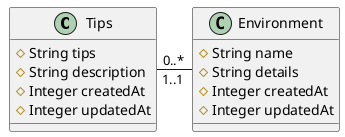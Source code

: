 @startuml

class Tips {
    # String tips
    # String description
    # Integer createdAt
    # Integer updatedAt
}

class Environment {
    # String name
    # String details
    # Integer createdAt
    # Integer updatedAt
}

Tips "0..*" - "1..1" Environment

@enduml